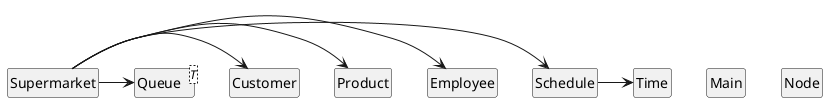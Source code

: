 @startuml CCCF
hide circle
hide stereotype
hide members
class Main {}
class Node {}
class Supermarket {
  
}

class Schedule {
  
}


class Employee {

}

class Product {

}

class Time {
  
}


class Customer {

}

class Queue<T> {

}

Supermarket -> Schedule
Supermarket -> Employee
Supermarket -> Product
Supermarket -> Customer
Supermarket -> Queue
Schedule -> Time
@enduml

